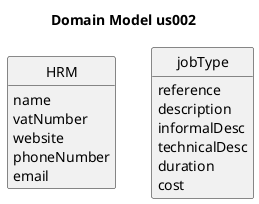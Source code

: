 @startuml
skinparam monochrome true
skinparam packageStyle rectangle
skinparam shadowing false
'skinparam linetype ortho
'left to right direction
skinparam classAttributeIconSize 0
hide circle
hide methods

title Domain Model us002



class HRM {
    name
    vatNumber
    website
    phoneNumber
    email
}

class jobType {
    reference
    description
    informalDesc
    technicalDesc
    duration
    cost
}


'Platform "1" -- "*" Organization : has registered >
'Platform "1" -- "*" Category : defines >
'jobType "1" - "1..*" HRM : has >
'Organization "1" - "0..*" Task: owns >
'Task "*" -- "1" Employee: created by >
'Employee "1" -- "*" Task : creates >
'Employee "0..1" -- "1" User: acts as >
'Task "*" - "1" Category: cataloged as >
'TechnicalSkill "*" - "1" ActivityArea: regarding an >

'Category "*" - "*" TechnicalSkill :  : requires >
'(Category, TechnicalSkill) . FeatureTS

'Organization "1" -left "1" PostalAddress : located At >

@enduml